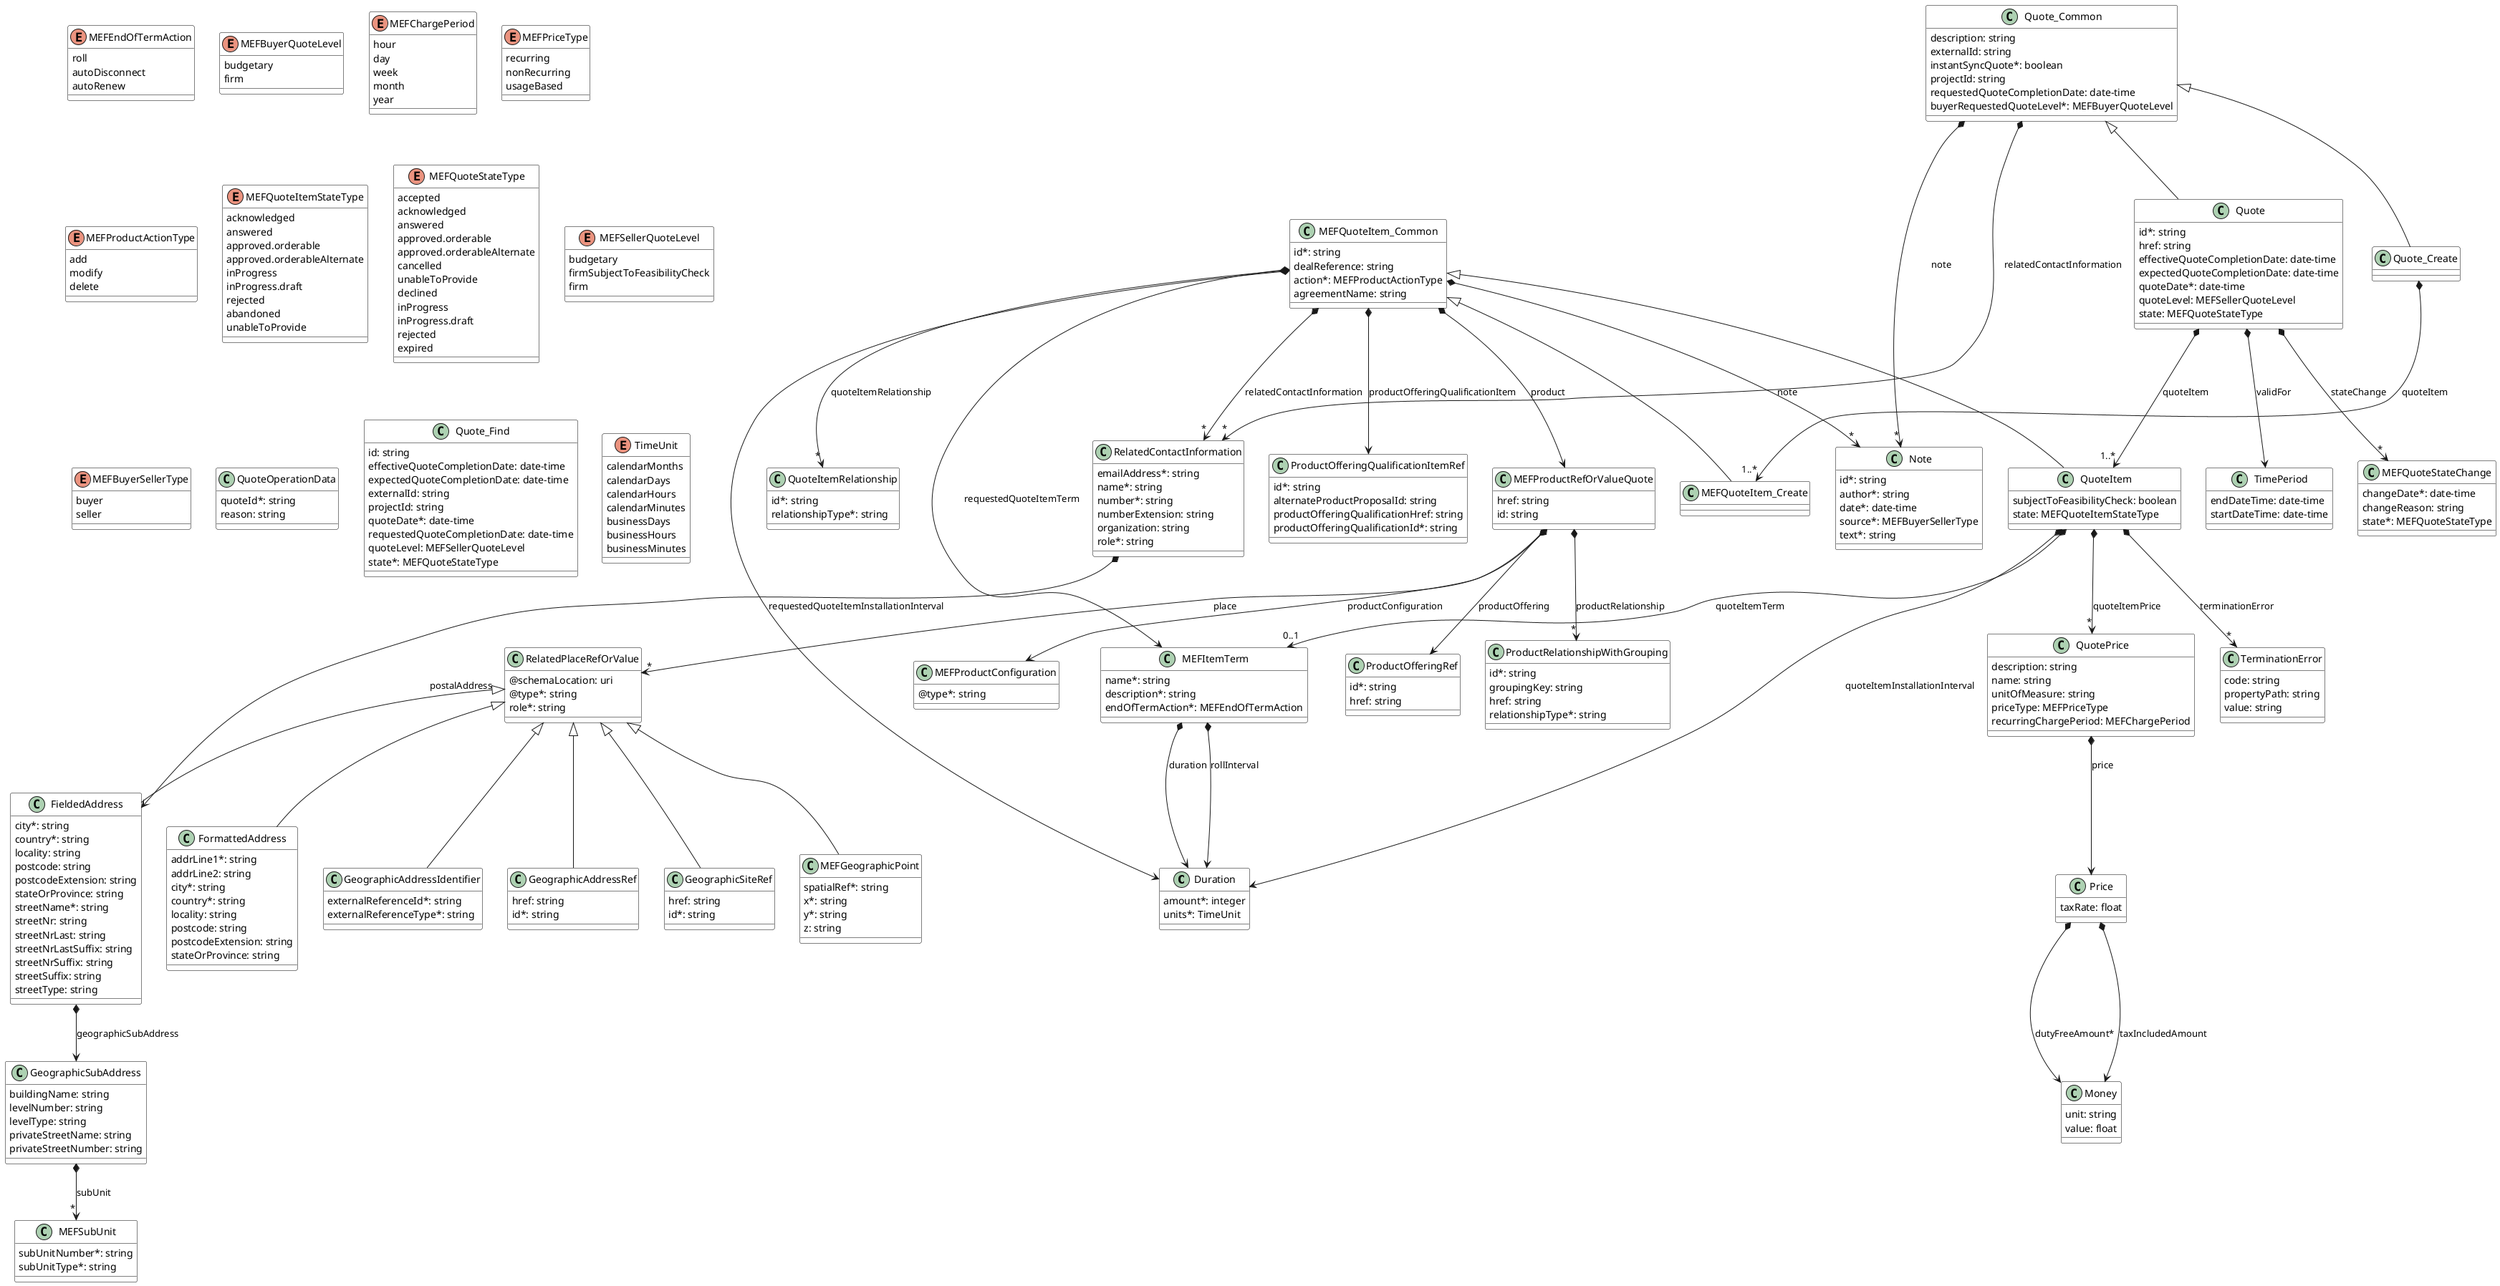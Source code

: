 @startuml
skinparam {
    ClassBackgroundColor White
    ClassBorderColor Black
}

class Duration {

    amount*: integer 
    units*: TimeUnit 
}




class FieldedAddress {

    city*: string 
    country*: string 
    locality: string 
    postcode: string 
    postcodeExtension: string 
    stateOrProvince: string 
    streetName*: string 
    streetNr: string 
    streetNrLast: string 
    streetNrLastSuffix: string 
    streetNrSuffix: string 
    streetSuffix: string 
    streetType: string 
}
RelatedPlaceRefOrValue <|-- FieldedAddress

FieldedAddress *--> GeographicSubAddress : geographicSubAddress


class FormattedAddress {

    addrLine1*: string 
    addrLine2: string 
    city*: string 
    country*: string 
    locality: string 
    postcode: string 
    postcodeExtension: string 
    stateOrProvince: string 
}
RelatedPlaceRefOrValue <|-- FormattedAddress



class GeographicAddressIdentifier {

    externalReferenceId*: string 
    externalReferenceType*: string 
}
RelatedPlaceRefOrValue <|-- GeographicAddressIdentifier



class GeographicAddressRef {

    href: string 
    id*: string 
}
RelatedPlaceRefOrValue <|-- GeographicAddressRef



class GeographicSiteRef {

    href: string 
    id*: string 
}
RelatedPlaceRefOrValue <|-- GeographicSiteRef



class GeographicSubAddress {

    buildingName: string 
    levelNumber: string 
    levelType: string 
    privateStreetName: string 
    privateStreetNumber: string 
}

GeographicSubAddress *-->"*" MEFSubUnit : subUnit


enum MEFEndOfTermAction {

    roll
    autoDisconnect
    autoRenew
}
class MEFGeographicPoint {

    spatialRef*: string 
    x*: string 
    y*: string 
    z: string 
}
RelatedPlaceRefOrValue <|-- MEFGeographicPoint



class MEFItemTerm {

    name*: string
    description*: string
    endOfTermAction*: MEFEndOfTermAction
}

MEFItemTerm *--> Duration : duration
MEFItemTerm *--> Duration : rollInterval


class MEFProductConfiguration {

    @type*: string 
}



class MEFProductRefOrValueQuote {

    href: string 
    id: string 
}

MEFProductRefOrValueQuote *-->"*" RelatedPlaceRefOrValue : place
MEFProductRefOrValueQuote *--> MEFProductConfiguration : productConfiguration
MEFProductRefOrValueQuote *--> ProductOfferingRef : productOffering
MEFProductRefOrValueQuote *-->"*" ProductRelationshipWithGrouping : productRelationship


class MEFQuoteItem_Create {

}
MEFQuoteItem_Common <|-- MEFQuoteItem_Create



class MEFQuoteItem_Common {

    id*: string 
    dealReference: string 
    action*: MEFProductActionType 
    agreementName: string 
}

MEFQuoteItem_Common *-->"*" Note : note
MEFQuoteItem_Common *--> MEFProductRefOrValueQuote : product
MEFQuoteItem_Common *--> ProductOfferingQualificationItemRef : productOfferingQualificationItem
MEFQuoteItem_Common *-->"*" QuoteItemRelationship : quoteItemRelationship
MEFQuoteItem_Common *-->"*" RelatedContactInformation : relatedContactInformation
MEFQuoteItem_Common *--> Duration : requestedQuoteItemInstallationInterval
MEFQuoteItem_Common *--> MEFItemTerm : requestedQuoteItemTerm


class MEFQuoteStateChange {

    changeDate*: date-time 
    changeReason: string 
    state*: MEFQuoteStateType 
}



class MEFSubUnit {

    subUnitNumber*: string 
    subUnitType*: string 
}



class Money {

    unit: string 
    value: float 
}



class Note {

    id*: string 
    author*: string 
    date*: date-time 
    source*: MEFBuyerSellerType 
    text*: string 
}



class Price {

    taxRate: float 
}

Price *--> Money : dutyFreeAmount*
Price *--> Money : taxIncludedAmount


class ProductOfferingQualificationItemRef {

    id*: string 
    alternateProductProposalId: string 
    productOfferingQualificationHref: string 
    productOfferingQualificationId*: string 
}



class ProductOfferingRef {

    id*: string 
    href: string 
}



class ProductRelationshipWithGrouping {

    id*: string 
    groupingKey: string 
    href: string 
    relationshipType*: string 
}



class Quote {

    id*: string 
    href: string 
    effectiveQuoteCompletionDate: date-time 
    expectedQuoteCompletionDate: date-time 
    quoteDate*: date-time 
    quoteLevel: MEFSellerQuoteLevel 
    state: MEFQuoteStateType 
}
Quote_Common <|-- Quote

Quote *-->"1..*" QuoteItem : quoteItem
Quote *-->"*" MEFQuoteStateChange : stateChange
Quote *--> TimePeriod : validFor


class QuoteItem {

    subjectToFeasibilityCheck: boolean 
    state: MEFQuoteItemStateType 
}
MEFQuoteItem_Common <|-- QuoteItem

QuoteItem *--> Duration : quoteItemInstallationInterval
QuoteItem *-->"*" QuotePrice : quoteItemPrice
QuoteItem *-->"0..1" MEFItemTerm : quoteItemTerm
QuoteItem *-->"*" TerminationError : terminationError


class QuoteItemRelationship {

    id*: string 
    relationshipType*: string 
}



enum MEFBuyerQuoteLevel {

    budgetary
    firm
}
enum MEFChargePeriod {

    hour
    day
    week
    month
    year
}
enum MEFPriceType {

    recurring
    nonRecurring
    usageBased
}
enum MEFProductActionType {

    add
    modify
    delete
}
enum MEFQuoteItemStateType {

    acknowledged
    answered
    approved.orderable
    approved.orderableAlternate
    inProgress
    inProgress.draft
    rejected
    abandoned
    unableToProvide
}
enum MEFQuoteStateType {

    accepted
    acknowledged
    answered
    approved.orderable
    approved.orderableAlternate
    cancelled
    unableToProvide
    declined
    inProgress
    inProgress.draft
    rejected
    expired
}
enum MEFSellerQuoteLevel {

    budgetary
    firmSubjectToFeasibilityCheck
    firm
}
enum MEFBuyerSellerType {

    buyer
    seller
}
class QuoteOperationData {

    quoteId*: string 
    reason: string 
}



class QuotePrice {

    description: string 
    name: string 
    unitOfMeasure: string 
    priceType: MEFPriceType 
    recurringChargePeriod: MEFChargePeriod 
}

QuotePrice *--> Price : price


class Quote_Create {

}
Quote_Common <|-- Quote_Create

Quote_Create *-->"1..*" MEFQuoteItem_Create : quoteItem


class Quote_Common {

    description: string 
    externalId: string 
    instantSyncQuote*: boolean 
    projectId: string 
    requestedQuoteCompletionDate: date-time 
    buyerRequestedQuoteLevel*: MEFBuyerQuoteLevel 
}

Quote_Common *-->"*" Note : note
Quote_Common *-->"*" RelatedContactInformation : relatedContactInformation


class Quote_Find {

    id: string 
    effectiveQuoteCompletionDate: date-time 
    expectedQuoteCompletionDate: date-time 
    externalId: string 
    projectId: string 
    quoteDate*: date-time 
    requestedQuoteCompletionDate: date-time 
    quoteLevel: MEFSellerQuoteLevel 
    state*: MEFQuoteStateType 
}


class RelatedContactInformation {

    emailAddress*: string 
    name*: string 
    number*: string 
    numberExtension: string 
    organization: string 
    role*: string 
}

RelatedContactInformation *--> FieldedAddress : postalAddress


class RelatedPlaceRefOrValue {

    @schemaLocation: uri 
    @type*: string 
    role*: string 
}



class TerminationError {
    code: string
    propertyPath: string
    value: string 
}



class TimePeriod {

    endDateTime: date-time 
    startDateTime: date-time 
}



enum TimeUnit {

    calendarMonths
    calendarDays
    calendarHours
    calendarMinutes
    businessDays
    businessHours
    businessMinutes
}
@enduml
